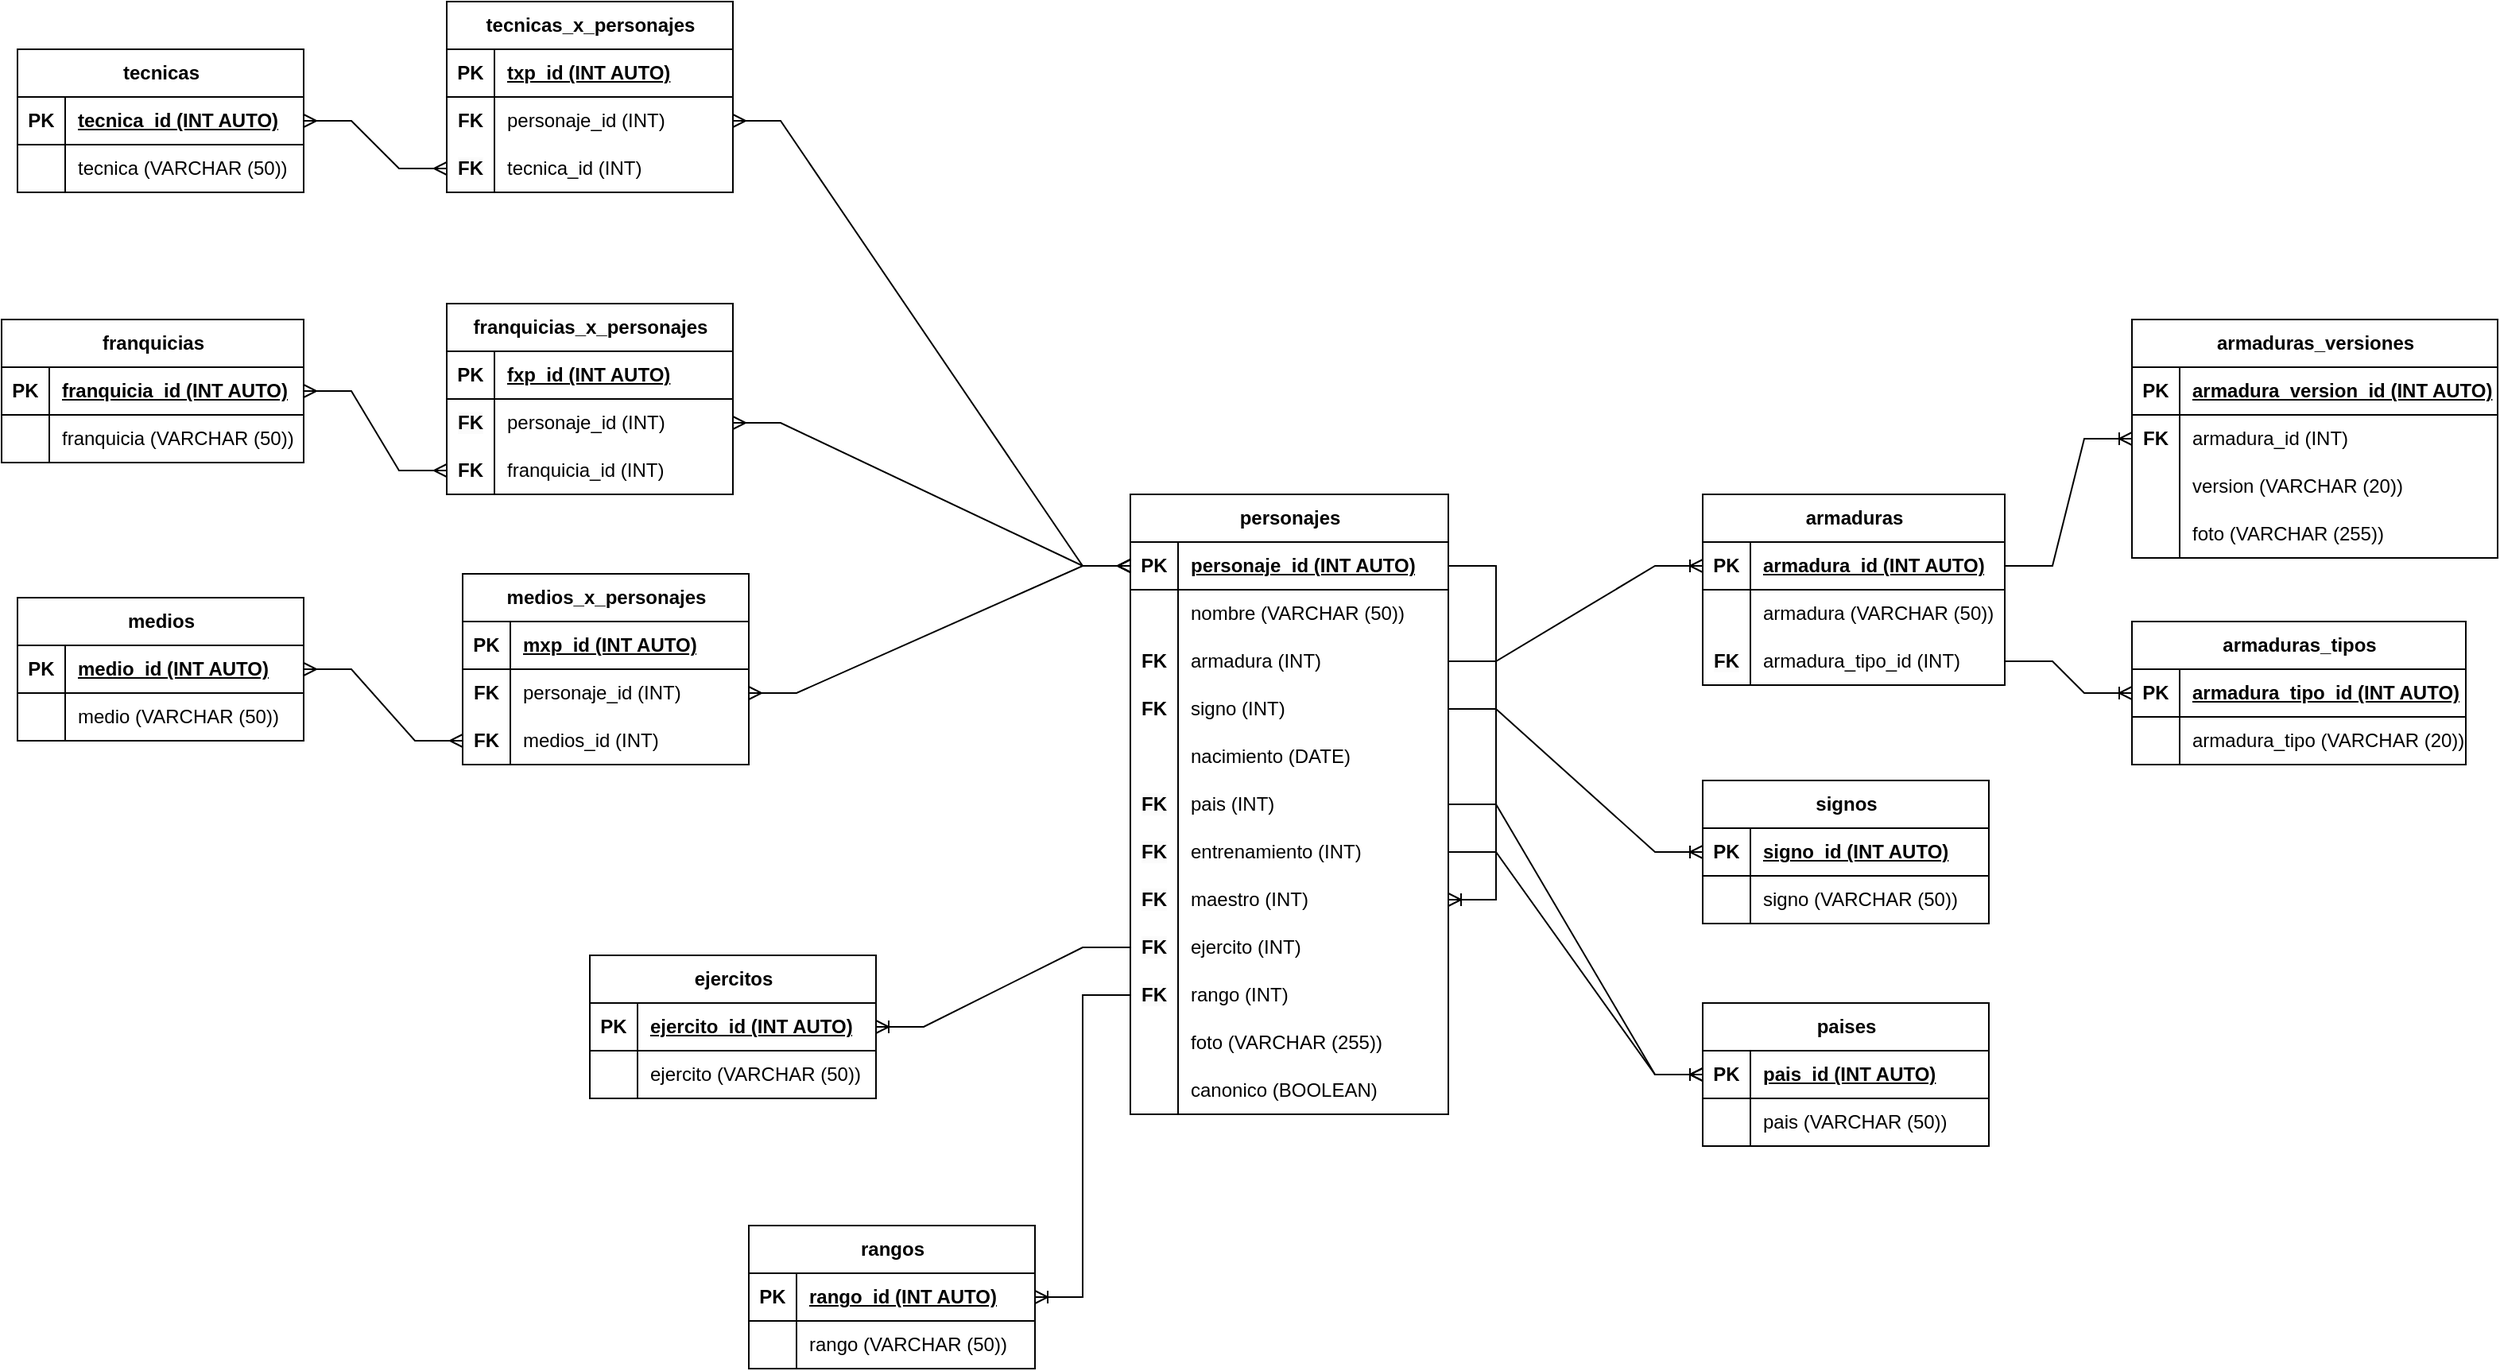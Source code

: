 <mxfile version="21.7.0" type="device">
  <diagram name="Page-1" id="5URf433lKUSQGvBJmOja">
    <mxGraphModel dx="2863" dy="915" grid="1" gridSize="10" guides="1" tooltips="1" connect="1" arrows="1" fold="1" page="1" pageScale="1" pageWidth="850" pageHeight="1100" math="0" shadow="0">
      <root>
        <mxCell id="0" />
        <mxCell id="1" parent="0" />
        <mxCell id="WeF3vXJr-0zqgWSV4d8u-1" value="personajes" style="shape=table;startSize=30;container=1;collapsible=1;childLayout=tableLayout;fixedRows=1;rowLines=0;fontStyle=1;align=center;resizeLast=1;html=1;" vertex="1" parent="1">
          <mxGeometry x="320" y="310" width="200" height="390" as="geometry" />
        </mxCell>
        <mxCell id="WeF3vXJr-0zqgWSV4d8u-2" value="" style="shape=tableRow;horizontal=0;startSize=0;swimlaneHead=0;swimlaneBody=0;fillColor=none;collapsible=0;dropTarget=0;points=[[0,0.5],[1,0.5]];portConstraint=eastwest;top=0;left=0;right=0;bottom=1;" vertex="1" parent="WeF3vXJr-0zqgWSV4d8u-1">
          <mxGeometry y="30" width="200" height="30" as="geometry" />
        </mxCell>
        <mxCell id="WeF3vXJr-0zqgWSV4d8u-3" value="PK" style="shape=partialRectangle;connectable=0;fillColor=none;top=0;left=0;bottom=0;right=0;fontStyle=1;overflow=hidden;whiteSpace=wrap;html=1;" vertex="1" parent="WeF3vXJr-0zqgWSV4d8u-2">
          <mxGeometry width="30" height="30" as="geometry">
            <mxRectangle width="30" height="30" as="alternateBounds" />
          </mxGeometry>
        </mxCell>
        <mxCell id="WeF3vXJr-0zqgWSV4d8u-4" value="personaje_id (INT AUTO)" style="shape=partialRectangle;connectable=0;fillColor=none;top=0;left=0;bottom=0;right=0;align=left;spacingLeft=6;fontStyle=5;overflow=hidden;whiteSpace=wrap;html=1;" vertex="1" parent="WeF3vXJr-0zqgWSV4d8u-2">
          <mxGeometry x="30" width="170" height="30" as="geometry">
            <mxRectangle width="170" height="30" as="alternateBounds" />
          </mxGeometry>
        </mxCell>
        <mxCell id="WeF3vXJr-0zqgWSV4d8u-5" value="" style="shape=tableRow;horizontal=0;startSize=0;swimlaneHead=0;swimlaneBody=0;fillColor=none;collapsible=0;dropTarget=0;points=[[0,0.5],[1,0.5]];portConstraint=eastwest;top=0;left=0;right=0;bottom=0;" vertex="1" parent="WeF3vXJr-0zqgWSV4d8u-1">
          <mxGeometry y="60" width="200" height="30" as="geometry" />
        </mxCell>
        <mxCell id="WeF3vXJr-0zqgWSV4d8u-6" value="" style="shape=partialRectangle;connectable=0;fillColor=none;top=0;left=0;bottom=0;right=0;editable=1;overflow=hidden;whiteSpace=wrap;html=1;" vertex="1" parent="WeF3vXJr-0zqgWSV4d8u-5">
          <mxGeometry width="30" height="30" as="geometry">
            <mxRectangle width="30" height="30" as="alternateBounds" />
          </mxGeometry>
        </mxCell>
        <mxCell id="WeF3vXJr-0zqgWSV4d8u-7" value="nombre (VARCHAR (50))" style="shape=partialRectangle;connectable=0;fillColor=none;top=0;left=0;bottom=0;right=0;align=left;spacingLeft=6;overflow=hidden;whiteSpace=wrap;html=1;" vertex="1" parent="WeF3vXJr-0zqgWSV4d8u-5">
          <mxGeometry x="30" width="170" height="30" as="geometry">
            <mxRectangle width="170" height="30" as="alternateBounds" />
          </mxGeometry>
        </mxCell>
        <mxCell id="WeF3vXJr-0zqgWSV4d8u-8" value="" style="shape=tableRow;horizontal=0;startSize=0;swimlaneHead=0;swimlaneBody=0;fillColor=none;collapsible=0;dropTarget=0;points=[[0,0.5],[1,0.5]];portConstraint=eastwest;top=0;left=0;right=0;bottom=0;" vertex="1" parent="WeF3vXJr-0zqgWSV4d8u-1">
          <mxGeometry y="90" width="200" height="30" as="geometry" />
        </mxCell>
        <mxCell id="WeF3vXJr-0zqgWSV4d8u-9" value="&lt;b&gt;FK&lt;/b&gt;" style="shape=partialRectangle;connectable=0;fillColor=none;top=0;left=0;bottom=0;right=0;editable=1;overflow=hidden;whiteSpace=wrap;html=1;" vertex="1" parent="WeF3vXJr-0zqgWSV4d8u-8">
          <mxGeometry width="30" height="30" as="geometry">
            <mxRectangle width="30" height="30" as="alternateBounds" />
          </mxGeometry>
        </mxCell>
        <mxCell id="WeF3vXJr-0zqgWSV4d8u-10" value="armadura (INT)" style="shape=partialRectangle;connectable=0;fillColor=none;top=0;left=0;bottom=0;right=0;align=left;spacingLeft=6;overflow=hidden;whiteSpace=wrap;html=1;" vertex="1" parent="WeF3vXJr-0zqgWSV4d8u-8">
          <mxGeometry x="30" width="170" height="30" as="geometry">
            <mxRectangle width="170" height="30" as="alternateBounds" />
          </mxGeometry>
        </mxCell>
        <mxCell id="WeF3vXJr-0zqgWSV4d8u-11" value="" style="shape=tableRow;horizontal=0;startSize=0;swimlaneHead=0;swimlaneBody=0;fillColor=none;collapsible=0;dropTarget=0;points=[[0,0.5],[1,0.5]];portConstraint=eastwest;top=0;left=0;right=0;bottom=0;" vertex="1" parent="WeF3vXJr-0zqgWSV4d8u-1">
          <mxGeometry y="120" width="200" height="30" as="geometry" />
        </mxCell>
        <mxCell id="WeF3vXJr-0zqgWSV4d8u-12" value="&lt;b style=&quot;border-color: var(--border-color);&quot;&gt;FK&lt;/b&gt;" style="shape=partialRectangle;connectable=0;fillColor=none;top=0;left=0;bottom=0;right=0;editable=1;overflow=hidden;whiteSpace=wrap;html=1;" vertex="1" parent="WeF3vXJr-0zqgWSV4d8u-11">
          <mxGeometry width="30" height="30" as="geometry">
            <mxRectangle width="30" height="30" as="alternateBounds" />
          </mxGeometry>
        </mxCell>
        <mxCell id="WeF3vXJr-0zqgWSV4d8u-13" value="signo (INT)" style="shape=partialRectangle;connectable=0;fillColor=none;top=0;left=0;bottom=0;right=0;align=left;spacingLeft=6;overflow=hidden;whiteSpace=wrap;html=1;" vertex="1" parent="WeF3vXJr-0zqgWSV4d8u-11">
          <mxGeometry x="30" width="170" height="30" as="geometry">
            <mxRectangle width="170" height="30" as="alternateBounds" />
          </mxGeometry>
        </mxCell>
        <mxCell id="WeF3vXJr-0zqgWSV4d8u-14" value="" style="shape=tableRow;horizontal=0;startSize=0;swimlaneHead=0;swimlaneBody=0;fillColor=none;collapsible=0;dropTarget=0;points=[[0,0.5],[1,0.5]];portConstraint=eastwest;top=0;left=0;right=0;bottom=0;" vertex="1" parent="WeF3vXJr-0zqgWSV4d8u-1">
          <mxGeometry y="150" width="200" height="30" as="geometry" />
        </mxCell>
        <mxCell id="WeF3vXJr-0zqgWSV4d8u-15" value="" style="shape=partialRectangle;connectable=0;fillColor=none;top=0;left=0;bottom=0;right=0;editable=1;overflow=hidden;whiteSpace=wrap;html=1;" vertex="1" parent="WeF3vXJr-0zqgWSV4d8u-14">
          <mxGeometry width="30" height="30" as="geometry">
            <mxRectangle width="30" height="30" as="alternateBounds" />
          </mxGeometry>
        </mxCell>
        <mxCell id="WeF3vXJr-0zqgWSV4d8u-16" value="nacimiento (DATE)" style="shape=partialRectangle;connectable=0;fillColor=none;top=0;left=0;bottom=0;right=0;align=left;spacingLeft=6;overflow=hidden;whiteSpace=wrap;html=1;" vertex="1" parent="WeF3vXJr-0zqgWSV4d8u-14">
          <mxGeometry x="30" width="170" height="30" as="geometry">
            <mxRectangle width="170" height="30" as="alternateBounds" />
          </mxGeometry>
        </mxCell>
        <mxCell id="WeF3vXJr-0zqgWSV4d8u-17" value="" style="shape=tableRow;horizontal=0;startSize=0;swimlaneHead=0;swimlaneBody=0;fillColor=none;collapsible=0;dropTarget=0;points=[[0,0.5],[1,0.5]];portConstraint=eastwest;top=0;left=0;right=0;bottom=0;" vertex="1" parent="WeF3vXJr-0zqgWSV4d8u-1">
          <mxGeometry y="180" width="200" height="30" as="geometry" />
        </mxCell>
        <mxCell id="WeF3vXJr-0zqgWSV4d8u-18" value="&lt;b style=&quot;border-color: var(--border-color); color: rgb(0, 0, 0); font-family: Helvetica; font-size: 12px; font-style: normal; font-variant-ligatures: normal; font-variant-caps: normal; letter-spacing: normal; orphans: 2; text-align: center; text-indent: 0px; text-transform: none; widows: 2; word-spacing: 0px; -webkit-text-stroke-width: 0px; background-color: rgb(251, 251, 251); text-decoration-thickness: initial; text-decoration-style: initial; text-decoration-color: initial;&quot;&gt;FK&lt;/b&gt;" style="shape=partialRectangle;connectable=0;fillColor=none;top=0;left=0;bottom=0;right=0;editable=1;overflow=hidden;whiteSpace=wrap;html=1;" vertex="1" parent="WeF3vXJr-0zqgWSV4d8u-17">
          <mxGeometry width="30" height="30" as="geometry">
            <mxRectangle width="30" height="30" as="alternateBounds" />
          </mxGeometry>
        </mxCell>
        <mxCell id="WeF3vXJr-0zqgWSV4d8u-19" value="pais (INT)" style="shape=partialRectangle;connectable=0;fillColor=none;top=0;left=0;bottom=0;right=0;align=left;spacingLeft=6;overflow=hidden;whiteSpace=wrap;html=1;" vertex="1" parent="WeF3vXJr-0zqgWSV4d8u-17">
          <mxGeometry x="30" width="170" height="30" as="geometry">
            <mxRectangle width="170" height="30" as="alternateBounds" />
          </mxGeometry>
        </mxCell>
        <mxCell id="WeF3vXJr-0zqgWSV4d8u-20" value="" style="shape=tableRow;horizontal=0;startSize=0;swimlaneHead=0;swimlaneBody=0;fillColor=none;collapsible=0;dropTarget=0;points=[[0,0.5],[1,0.5]];portConstraint=eastwest;top=0;left=0;right=0;bottom=0;" vertex="1" parent="WeF3vXJr-0zqgWSV4d8u-1">
          <mxGeometry y="210" width="200" height="30" as="geometry" />
        </mxCell>
        <mxCell id="WeF3vXJr-0zqgWSV4d8u-21" value="&lt;b style=&quot;border-color: var(--border-color); color: rgb(0, 0, 0); font-family: Helvetica; font-size: 12px; font-style: normal; font-variant-ligatures: normal; font-variant-caps: normal; letter-spacing: normal; orphans: 2; text-align: center; text-indent: 0px; text-transform: none; widows: 2; word-spacing: 0px; -webkit-text-stroke-width: 0px; background-color: rgb(251, 251, 251); text-decoration-thickness: initial; text-decoration-style: initial; text-decoration-color: initial;&quot;&gt;FK&lt;/b&gt;" style="shape=partialRectangle;connectable=0;fillColor=none;top=0;left=0;bottom=0;right=0;editable=1;overflow=hidden;whiteSpace=wrap;html=1;" vertex="1" parent="WeF3vXJr-0zqgWSV4d8u-20">
          <mxGeometry width="30" height="30" as="geometry">
            <mxRectangle width="30" height="30" as="alternateBounds" />
          </mxGeometry>
        </mxCell>
        <mxCell id="WeF3vXJr-0zqgWSV4d8u-22" value="entrenamiento (INT)" style="shape=partialRectangle;connectable=0;fillColor=none;top=0;left=0;bottom=0;right=0;align=left;spacingLeft=6;overflow=hidden;whiteSpace=wrap;html=1;" vertex="1" parent="WeF3vXJr-0zqgWSV4d8u-20">
          <mxGeometry x="30" width="170" height="30" as="geometry">
            <mxRectangle width="170" height="30" as="alternateBounds" />
          </mxGeometry>
        </mxCell>
        <mxCell id="WeF3vXJr-0zqgWSV4d8u-23" value="" style="shape=tableRow;horizontal=0;startSize=0;swimlaneHead=0;swimlaneBody=0;fillColor=none;collapsible=0;dropTarget=0;points=[[0,0.5],[1,0.5]];portConstraint=eastwest;top=0;left=0;right=0;bottom=0;" vertex="1" parent="WeF3vXJr-0zqgWSV4d8u-1">
          <mxGeometry y="240" width="200" height="30" as="geometry" />
        </mxCell>
        <mxCell id="WeF3vXJr-0zqgWSV4d8u-24" value="&lt;b style=&quot;border-color: var(--border-color); color: rgb(0, 0, 0); font-family: Helvetica; font-size: 12px; font-style: normal; font-variant-ligatures: normal; font-variant-caps: normal; letter-spacing: normal; orphans: 2; text-align: center; text-indent: 0px; text-transform: none; widows: 2; word-spacing: 0px; -webkit-text-stroke-width: 0px; background-color: rgb(251, 251, 251); text-decoration-thickness: initial; text-decoration-style: initial; text-decoration-color: initial;&quot;&gt;FK&lt;/b&gt;" style="shape=partialRectangle;connectable=0;fillColor=none;top=0;left=0;bottom=0;right=0;editable=1;overflow=hidden;whiteSpace=wrap;html=1;" vertex="1" parent="WeF3vXJr-0zqgWSV4d8u-23">
          <mxGeometry width="30" height="30" as="geometry">
            <mxRectangle width="30" height="30" as="alternateBounds" />
          </mxGeometry>
        </mxCell>
        <mxCell id="WeF3vXJr-0zqgWSV4d8u-25" value="maestro (INT)" style="shape=partialRectangle;connectable=0;fillColor=none;top=0;left=0;bottom=0;right=0;align=left;spacingLeft=6;overflow=hidden;whiteSpace=wrap;html=1;" vertex="1" parent="WeF3vXJr-0zqgWSV4d8u-23">
          <mxGeometry x="30" width="170" height="30" as="geometry">
            <mxRectangle width="170" height="30" as="alternateBounds" />
          </mxGeometry>
        </mxCell>
        <mxCell id="WeF3vXJr-0zqgWSV4d8u-26" value="" style="shape=tableRow;horizontal=0;startSize=0;swimlaneHead=0;swimlaneBody=0;fillColor=none;collapsible=0;dropTarget=0;points=[[0,0.5],[1,0.5]];portConstraint=eastwest;top=0;left=0;right=0;bottom=0;" vertex="1" parent="WeF3vXJr-0zqgWSV4d8u-1">
          <mxGeometry y="270" width="200" height="30" as="geometry" />
        </mxCell>
        <mxCell id="WeF3vXJr-0zqgWSV4d8u-27" value="&lt;b style=&quot;border-color: var(--border-color); color: rgb(0, 0, 0); font-family: Helvetica; font-size: 12px; font-style: normal; font-variant-ligatures: normal; font-variant-caps: normal; letter-spacing: normal; orphans: 2; text-align: center; text-indent: 0px; text-transform: none; widows: 2; word-spacing: 0px; -webkit-text-stroke-width: 0px; background-color: rgb(251, 251, 251); text-decoration-thickness: initial; text-decoration-style: initial; text-decoration-color: initial;&quot;&gt;FK&lt;/b&gt;" style="shape=partialRectangle;connectable=0;fillColor=none;top=0;left=0;bottom=0;right=0;editable=1;overflow=hidden;whiteSpace=wrap;html=1;" vertex="1" parent="WeF3vXJr-0zqgWSV4d8u-26">
          <mxGeometry width="30" height="30" as="geometry">
            <mxRectangle width="30" height="30" as="alternateBounds" />
          </mxGeometry>
        </mxCell>
        <mxCell id="WeF3vXJr-0zqgWSV4d8u-28" value="ejercito (INT)" style="shape=partialRectangle;connectable=0;fillColor=none;top=0;left=0;bottom=0;right=0;align=left;spacingLeft=6;overflow=hidden;whiteSpace=wrap;html=1;" vertex="1" parent="WeF3vXJr-0zqgWSV4d8u-26">
          <mxGeometry x="30" width="170" height="30" as="geometry">
            <mxRectangle width="170" height="30" as="alternateBounds" />
          </mxGeometry>
        </mxCell>
        <mxCell id="WeF3vXJr-0zqgWSV4d8u-29" value="" style="shape=tableRow;horizontal=0;startSize=0;swimlaneHead=0;swimlaneBody=0;fillColor=none;collapsible=0;dropTarget=0;points=[[0,0.5],[1,0.5]];portConstraint=eastwest;top=0;left=0;right=0;bottom=0;" vertex="1" parent="WeF3vXJr-0zqgWSV4d8u-1">
          <mxGeometry y="300" width="200" height="30" as="geometry" />
        </mxCell>
        <mxCell id="WeF3vXJr-0zqgWSV4d8u-30" value="&lt;b style=&quot;border-color: var(--border-color); color: rgb(0, 0, 0); font-family: Helvetica; font-size: 12px; font-style: normal; font-variant-ligatures: normal; font-variant-caps: normal; letter-spacing: normal; orphans: 2; text-align: center; text-indent: 0px; text-transform: none; widows: 2; word-spacing: 0px; -webkit-text-stroke-width: 0px; background-color: rgb(251, 251, 251); text-decoration-thickness: initial; text-decoration-style: initial; text-decoration-color: initial;&quot;&gt;FK&lt;/b&gt;" style="shape=partialRectangle;connectable=0;fillColor=none;top=0;left=0;bottom=0;right=0;editable=1;overflow=hidden;whiteSpace=wrap;html=1;" vertex="1" parent="WeF3vXJr-0zqgWSV4d8u-29">
          <mxGeometry width="30" height="30" as="geometry">
            <mxRectangle width="30" height="30" as="alternateBounds" />
          </mxGeometry>
        </mxCell>
        <mxCell id="WeF3vXJr-0zqgWSV4d8u-31" value="rango (INT)" style="shape=partialRectangle;connectable=0;fillColor=none;top=0;left=0;bottom=0;right=0;align=left;spacingLeft=6;overflow=hidden;whiteSpace=wrap;html=1;" vertex="1" parent="WeF3vXJr-0zqgWSV4d8u-29">
          <mxGeometry x="30" width="170" height="30" as="geometry">
            <mxRectangle width="170" height="30" as="alternateBounds" />
          </mxGeometry>
        </mxCell>
        <mxCell id="WeF3vXJr-0zqgWSV4d8u-32" value="" style="shape=tableRow;horizontal=0;startSize=0;swimlaneHead=0;swimlaneBody=0;fillColor=none;collapsible=0;dropTarget=0;points=[[0,0.5],[1,0.5]];portConstraint=eastwest;top=0;left=0;right=0;bottom=0;" vertex="1" parent="WeF3vXJr-0zqgWSV4d8u-1">
          <mxGeometry y="330" width="200" height="30" as="geometry" />
        </mxCell>
        <mxCell id="WeF3vXJr-0zqgWSV4d8u-33" value="" style="shape=partialRectangle;connectable=0;fillColor=none;top=0;left=0;bottom=0;right=0;editable=1;overflow=hidden;whiteSpace=wrap;html=1;" vertex="1" parent="WeF3vXJr-0zqgWSV4d8u-32">
          <mxGeometry width="30" height="30" as="geometry">
            <mxRectangle width="30" height="30" as="alternateBounds" />
          </mxGeometry>
        </mxCell>
        <mxCell id="WeF3vXJr-0zqgWSV4d8u-34" value="foto (VARCHAR (255))" style="shape=partialRectangle;connectable=0;fillColor=none;top=0;left=0;bottom=0;right=0;align=left;spacingLeft=6;overflow=hidden;whiteSpace=wrap;html=1;" vertex="1" parent="WeF3vXJr-0zqgWSV4d8u-32">
          <mxGeometry x="30" width="170" height="30" as="geometry">
            <mxRectangle width="170" height="30" as="alternateBounds" />
          </mxGeometry>
        </mxCell>
        <mxCell id="WeF3vXJr-0zqgWSV4d8u-35" value="" style="shape=tableRow;horizontal=0;startSize=0;swimlaneHead=0;swimlaneBody=0;fillColor=none;collapsible=0;dropTarget=0;points=[[0,0.5],[1,0.5]];portConstraint=eastwest;top=0;left=0;right=0;bottom=0;" vertex="1" parent="WeF3vXJr-0zqgWSV4d8u-1">
          <mxGeometry y="360" width="200" height="30" as="geometry" />
        </mxCell>
        <mxCell id="WeF3vXJr-0zqgWSV4d8u-36" value="" style="shape=partialRectangle;connectable=0;fillColor=none;top=0;left=0;bottom=0;right=0;editable=1;overflow=hidden;whiteSpace=wrap;html=1;" vertex="1" parent="WeF3vXJr-0zqgWSV4d8u-35">
          <mxGeometry width="30" height="30" as="geometry">
            <mxRectangle width="30" height="30" as="alternateBounds" />
          </mxGeometry>
        </mxCell>
        <mxCell id="WeF3vXJr-0zqgWSV4d8u-37" value="canonico (BOOLEAN)" style="shape=partialRectangle;connectable=0;fillColor=none;top=0;left=0;bottom=0;right=0;align=left;spacingLeft=6;overflow=hidden;whiteSpace=wrap;html=1;" vertex="1" parent="WeF3vXJr-0zqgWSV4d8u-35">
          <mxGeometry x="30" width="170" height="30" as="geometry">
            <mxRectangle width="170" height="30" as="alternateBounds" />
          </mxGeometry>
        </mxCell>
        <mxCell id="WeF3vXJr-0zqgWSV4d8u-215" value="" style="edgeStyle=entityRelationEdgeStyle;fontSize=12;html=1;endArrow=ERoneToMany;rounded=0;" edge="1" parent="WeF3vXJr-0zqgWSV4d8u-1" source="WeF3vXJr-0zqgWSV4d8u-2" target="WeF3vXJr-0zqgWSV4d8u-23">
          <mxGeometry width="100" height="100" relative="1" as="geometry">
            <mxPoint x="260" y="230" as="sourcePoint" />
            <mxPoint x="260" y="20" as="targetPoint" />
          </mxGeometry>
        </mxCell>
        <mxCell id="WeF3vXJr-0zqgWSV4d8u-38" value="armaduras" style="shape=table;startSize=30;container=1;collapsible=1;childLayout=tableLayout;fixedRows=1;rowLines=0;fontStyle=1;align=center;resizeLast=1;html=1;" vertex="1" parent="1">
          <mxGeometry x="680" y="310" width="190" height="120" as="geometry" />
        </mxCell>
        <mxCell id="WeF3vXJr-0zqgWSV4d8u-39" value="" style="shape=tableRow;horizontal=0;startSize=0;swimlaneHead=0;swimlaneBody=0;fillColor=none;collapsible=0;dropTarget=0;points=[[0,0.5],[1,0.5]];portConstraint=eastwest;top=0;left=0;right=0;bottom=1;" vertex="1" parent="WeF3vXJr-0zqgWSV4d8u-38">
          <mxGeometry y="30" width="190" height="30" as="geometry" />
        </mxCell>
        <mxCell id="WeF3vXJr-0zqgWSV4d8u-40" value="PK" style="shape=partialRectangle;connectable=0;fillColor=none;top=0;left=0;bottom=0;right=0;fontStyle=1;overflow=hidden;whiteSpace=wrap;html=1;" vertex="1" parent="WeF3vXJr-0zqgWSV4d8u-39">
          <mxGeometry width="30" height="30" as="geometry">
            <mxRectangle width="30" height="30" as="alternateBounds" />
          </mxGeometry>
        </mxCell>
        <mxCell id="WeF3vXJr-0zqgWSV4d8u-41" value="armadura_id (INT AUTO)" style="shape=partialRectangle;connectable=0;fillColor=none;top=0;left=0;bottom=0;right=0;align=left;spacingLeft=6;fontStyle=5;overflow=hidden;whiteSpace=wrap;html=1;" vertex="1" parent="WeF3vXJr-0zqgWSV4d8u-39">
          <mxGeometry x="30" width="160" height="30" as="geometry">
            <mxRectangle width="160" height="30" as="alternateBounds" />
          </mxGeometry>
        </mxCell>
        <mxCell id="WeF3vXJr-0zqgWSV4d8u-42" value="" style="shape=tableRow;horizontal=0;startSize=0;swimlaneHead=0;swimlaneBody=0;fillColor=none;collapsible=0;dropTarget=0;points=[[0,0.5],[1,0.5]];portConstraint=eastwest;top=0;left=0;right=0;bottom=0;" vertex="1" parent="WeF3vXJr-0zqgWSV4d8u-38">
          <mxGeometry y="60" width="190" height="30" as="geometry" />
        </mxCell>
        <mxCell id="WeF3vXJr-0zqgWSV4d8u-43" value="" style="shape=partialRectangle;connectable=0;fillColor=none;top=0;left=0;bottom=0;right=0;editable=1;overflow=hidden;whiteSpace=wrap;html=1;" vertex="1" parent="WeF3vXJr-0zqgWSV4d8u-42">
          <mxGeometry width="30" height="30" as="geometry">
            <mxRectangle width="30" height="30" as="alternateBounds" />
          </mxGeometry>
        </mxCell>
        <mxCell id="WeF3vXJr-0zqgWSV4d8u-44" value="armadura (VARCHAR (50))" style="shape=partialRectangle;connectable=0;fillColor=none;top=0;left=0;bottom=0;right=0;align=left;spacingLeft=6;overflow=hidden;whiteSpace=wrap;html=1;" vertex="1" parent="WeF3vXJr-0zqgWSV4d8u-42">
          <mxGeometry x="30" width="160" height="30" as="geometry">
            <mxRectangle width="160" height="30" as="alternateBounds" />
          </mxGeometry>
        </mxCell>
        <mxCell id="WeF3vXJr-0zqgWSV4d8u-45" value="" style="shape=tableRow;horizontal=0;startSize=0;swimlaneHead=0;swimlaneBody=0;fillColor=none;collapsible=0;dropTarget=0;points=[[0,0.5],[1,0.5]];portConstraint=eastwest;top=0;left=0;right=0;bottom=0;" vertex="1" parent="WeF3vXJr-0zqgWSV4d8u-38">
          <mxGeometry y="90" width="190" height="30" as="geometry" />
        </mxCell>
        <mxCell id="WeF3vXJr-0zqgWSV4d8u-46" value="&lt;b style=&quot;border-color: var(--border-color); color: rgb(0, 0, 0); font-family: Helvetica; font-size: 12px; font-style: normal; font-variant-ligatures: normal; font-variant-caps: normal; letter-spacing: normal; orphans: 2; text-align: center; text-indent: 0px; text-transform: none; widows: 2; word-spacing: 0px; -webkit-text-stroke-width: 0px; background-color: rgb(251, 251, 251); text-decoration-thickness: initial; text-decoration-style: initial; text-decoration-color: initial;&quot;&gt;FK&lt;/b&gt;" style="shape=partialRectangle;connectable=0;fillColor=none;top=0;left=0;bottom=0;right=0;editable=1;overflow=hidden;whiteSpace=wrap;html=1;" vertex="1" parent="WeF3vXJr-0zqgWSV4d8u-45">
          <mxGeometry width="30" height="30" as="geometry">
            <mxRectangle width="30" height="30" as="alternateBounds" />
          </mxGeometry>
        </mxCell>
        <mxCell id="WeF3vXJr-0zqgWSV4d8u-47" value="armadura_tipo_id (INT)" style="shape=partialRectangle;connectable=0;fillColor=none;top=0;left=0;bottom=0;right=0;align=left;spacingLeft=6;overflow=hidden;whiteSpace=wrap;html=1;" vertex="1" parent="WeF3vXJr-0zqgWSV4d8u-45">
          <mxGeometry x="30" width="160" height="30" as="geometry">
            <mxRectangle width="160" height="30" as="alternateBounds" />
          </mxGeometry>
        </mxCell>
        <mxCell id="WeF3vXJr-0zqgWSV4d8u-51" value="armaduras_tipos" style="shape=table;startSize=30;container=1;collapsible=1;childLayout=tableLayout;fixedRows=1;rowLines=0;fontStyle=1;align=center;resizeLast=1;html=1;" vertex="1" parent="1">
          <mxGeometry x="950" y="390" width="210" height="90" as="geometry" />
        </mxCell>
        <mxCell id="WeF3vXJr-0zqgWSV4d8u-52" value="" style="shape=tableRow;horizontal=0;startSize=0;swimlaneHead=0;swimlaneBody=0;fillColor=none;collapsible=0;dropTarget=0;points=[[0,0.5],[1,0.5]];portConstraint=eastwest;top=0;left=0;right=0;bottom=1;" vertex="1" parent="WeF3vXJr-0zqgWSV4d8u-51">
          <mxGeometry y="30" width="210" height="30" as="geometry" />
        </mxCell>
        <mxCell id="WeF3vXJr-0zqgWSV4d8u-53" value="PK" style="shape=partialRectangle;connectable=0;fillColor=none;top=0;left=0;bottom=0;right=0;fontStyle=1;overflow=hidden;whiteSpace=wrap;html=1;" vertex="1" parent="WeF3vXJr-0zqgWSV4d8u-52">
          <mxGeometry width="30" height="30" as="geometry">
            <mxRectangle width="30" height="30" as="alternateBounds" />
          </mxGeometry>
        </mxCell>
        <mxCell id="WeF3vXJr-0zqgWSV4d8u-54" value="armadura_tipo_id (INT AUTO)" style="shape=partialRectangle;connectable=0;fillColor=none;top=0;left=0;bottom=0;right=0;align=left;spacingLeft=6;fontStyle=5;overflow=hidden;whiteSpace=wrap;html=1;" vertex="1" parent="WeF3vXJr-0zqgWSV4d8u-52">
          <mxGeometry x="30" width="180" height="30" as="geometry">
            <mxRectangle width="180" height="30" as="alternateBounds" />
          </mxGeometry>
        </mxCell>
        <mxCell id="WeF3vXJr-0zqgWSV4d8u-55" value="" style="shape=tableRow;horizontal=0;startSize=0;swimlaneHead=0;swimlaneBody=0;fillColor=none;collapsible=0;dropTarget=0;points=[[0,0.5],[1,0.5]];portConstraint=eastwest;top=0;left=0;right=0;bottom=0;" vertex="1" parent="WeF3vXJr-0zqgWSV4d8u-51">
          <mxGeometry y="60" width="210" height="30" as="geometry" />
        </mxCell>
        <mxCell id="WeF3vXJr-0zqgWSV4d8u-56" value="" style="shape=partialRectangle;connectable=0;fillColor=none;top=0;left=0;bottom=0;right=0;editable=1;overflow=hidden;whiteSpace=wrap;html=1;" vertex="1" parent="WeF3vXJr-0zqgWSV4d8u-55">
          <mxGeometry width="30" height="30" as="geometry">
            <mxRectangle width="30" height="30" as="alternateBounds" />
          </mxGeometry>
        </mxCell>
        <mxCell id="WeF3vXJr-0zqgWSV4d8u-57" value="armadura_tipo (VARCHAR (20))" style="shape=partialRectangle;connectable=0;fillColor=none;top=0;left=0;bottom=0;right=0;align=left;spacingLeft=6;overflow=hidden;whiteSpace=wrap;html=1;" vertex="1" parent="WeF3vXJr-0zqgWSV4d8u-55">
          <mxGeometry x="30" width="180" height="30" as="geometry">
            <mxRectangle width="180" height="30" as="alternateBounds" />
          </mxGeometry>
        </mxCell>
        <mxCell id="WeF3vXJr-0zqgWSV4d8u-78" value="armaduras_versiones" style="shape=table;startSize=30;container=1;collapsible=1;childLayout=tableLayout;fixedRows=1;rowLines=0;fontStyle=1;align=center;resizeLast=1;html=1;" vertex="1" parent="1">
          <mxGeometry x="950" y="200" width="230" height="150" as="geometry" />
        </mxCell>
        <mxCell id="WeF3vXJr-0zqgWSV4d8u-79" value="" style="shape=tableRow;horizontal=0;startSize=0;swimlaneHead=0;swimlaneBody=0;fillColor=none;collapsible=0;dropTarget=0;points=[[0,0.5],[1,0.5]];portConstraint=eastwest;top=0;left=0;right=0;bottom=1;" vertex="1" parent="WeF3vXJr-0zqgWSV4d8u-78">
          <mxGeometry y="30" width="230" height="30" as="geometry" />
        </mxCell>
        <mxCell id="WeF3vXJr-0zqgWSV4d8u-80" value="PK" style="shape=partialRectangle;connectable=0;fillColor=none;top=0;left=0;bottom=0;right=0;fontStyle=1;overflow=hidden;whiteSpace=wrap;html=1;" vertex="1" parent="WeF3vXJr-0zqgWSV4d8u-79">
          <mxGeometry width="30" height="30" as="geometry">
            <mxRectangle width="30" height="30" as="alternateBounds" />
          </mxGeometry>
        </mxCell>
        <mxCell id="WeF3vXJr-0zqgWSV4d8u-81" value="armadura_version_id (INT AUTO)" style="shape=partialRectangle;connectable=0;fillColor=none;top=0;left=0;bottom=0;right=0;align=left;spacingLeft=6;fontStyle=5;overflow=hidden;whiteSpace=wrap;html=1;" vertex="1" parent="WeF3vXJr-0zqgWSV4d8u-79">
          <mxGeometry x="30" width="200" height="30" as="geometry">
            <mxRectangle width="200" height="30" as="alternateBounds" />
          </mxGeometry>
        </mxCell>
        <mxCell id="WeF3vXJr-0zqgWSV4d8u-82" value="" style="shape=tableRow;horizontal=0;startSize=0;swimlaneHead=0;swimlaneBody=0;fillColor=none;collapsible=0;dropTarget=0;points=[[0,0.5],[1,0.5]];portConstraint=eastwest;top=0;left=0;right=0;bottom=0;" vertex="1" parent="WeF3vXJr-0zqgWSV4d8u-78">
          <mxGeometry y="60" width="230" height="30" as="geometry" />
        </mxCell>
        <mxCell id="WeF3vXJr-0zqgWSV4d8u-83" value="&lt;b style=&quot;border-color: var(--border-color);&quot;&gt;FK&lt;/b&gt;" style="shape=partialRectangle;connectable=0;fillColor=none;top=0;left=0;bottom=0;right=0;editable=1;overflow=hidden;whiteSpace=wrap;html=1;" vertex="1" parent="WeF3vXJr-0zqgWSV4d8u-82">
          <mxGeometry width="30" height="30" as="geometry">
            <mxRectangle width="30" height="30" as="alternateBounds" />
          </mxGeometry>
        </mxCell>
        <mxCell id="WeF3vXJr-0zqgWSV4d8u-84" value="armadura_id (INT)" style="shape=partialRectangle;connectable=0;fillColor=none;top=0;left=0;bottom=0;right=0;align=left;spacingLeft=6;overflow=hidden;whiteSpace=wrap;html=1;" vertex="1" parent="WeF3vXJr-0zqgWSV4d8u-82">
          <mxGeometry x="30" width="200" height="30" as="geometry">
            <mxRectangle width="200" height="30" as="alternateBounds" />
          </mxGeometry>
        </mxCell>
        <mxCell id="WeF3vXJr-0zqgWSV4d8u-85" value="" style="shape=tableRow;horizontal=0;startSize=0;swimlaneHead=0;swimlaneBody=0;fillColor=none;collapsible=0;dropTarget=0;points=[[0,0.5],[1,0.5]];portConstraint=eastwest;top=0;left=0;right=0;bottom=0;" vertex="1" parent="WeF3vXJr-0zqgWSV4d8u-78">
          <mxGeometry y="90" width="230" height="30" as="geometry" />
        </mxCell>
        <mxCell id="WeF3vXJr-0zqgWSV4d8u-86" value="" style="shape=partialRectangle;connectable=0;fillColor=none;top=0;left=0;bottom=0;right=0;editable=1;overflow=hidden;whiteSpace=wrap;html=1;" vertex="1" parent="WeF3vXJr-0zqgWSV4d8u-85">
          <mxGeometry width="30" height="30" as="geometry">
            <mxRectangle width="30" height="30" as="alternateBounds" />
          </mxGeometry>
        </mxCell>
        <mxCell id="WeF3vXJr-0zqgWSV4d8u-87" value="version (VARCHAR (20))" style="shape=partialRectangle;connectable=0;fillColor=none;top=0;left=0;bottom=0;right=0;align=left;spacingLeft=6;overflow=hidden;whiteSpace=wrap;html=1;" vertex="1" parent="WeF3vXJr-0zqgWSV4d8u-85">
          <mxGeometry x="30" width="200" height="30" as="geometry">
            <mxRectangle width="200" height="30" as="alternateBounds" />
          </mxGeometry>
        </mxCell>
        <mxCell id="WeF3vXJr-0zqgWSV4d8u-88" value="" style="shape=tableRow;horizontal=0;startSize=0;swimlaneHead=0;swimlaneBody=0;fillColor=none;collapsible=0;dropTarget=0;points=[[0,0.5],[1,0.5]];portConstraint=eastwest;top=0;left=0;right=0;bottom=0;" vertex="1" parent="WeF3vXJr-0zqgWSV4d8u-78">
          <mxGeometry y="120" width="230" height="30" as="geometry" />
        </mxCell>
        <mxCell id="WeF3vXJr-0zqgWSV4d8u-89" value="" style="shape=partialRectangle;connectable=0;fillColor=none;top=0;left=0;bottom=0;right=0;editable=1;overflow=hidden;whiteSpace=wrap;html=1;" vertex="1" parent="WeF3vXJr-0zqgWSV4d8u-88">
          <mxGeometry width="30" height="30" as="geometry">
            <mxRectangle width="30" height="30" as="alternateBounds" />
          </mxGeometry>
        </mxCell>
        <mxCell id="WeF3vXJr-0zqgWSV4d8u-90" value="foto (VARCHAR (255))" style="shape=partialRectangle;connectable=0;fillColor=none;top=0;left=0;bottom=0;right=0;align=left;spacingLeft=6;overflow=hidden;whiteSpace=wrap;html=1;" vertex="1" parent="WeF3vXJr-0zqgWSV4d8u-88">
          <mxGeometry x="30" width="200" height="30" as="geometry">
            <mxRectangle width="200" height="30" as="alternateBounds" />
          </mxGeometry>
        </mxCell>
        <mxCell id="WeF3vXJr-0zqgWSV4d8u-99" value="signos" style="shape=table;startSize=30;container=1;collapsible=1;childLayout=tableLayout;fixedRows=1;rowLines=0;fontStyle=1;align=center;resizeLast=1;html=1;" vertex="1" parent="1">
          <mxGeometry x="680" y="490" width="180" height="90" as="geometry" />
        </mxCell>
        <mxCell id="WeF3vXJr-0zqgWSV4d8u-100" value="" style="shape=tableRow;horizontal=0;startSize=0;swimlaneHead=0;swimlaneBody=0;fillColor=none;collapsible=0;dropTarget=0;points=[[0,0.5],[1,0.5]];portConstraint=eastwest;top=0;left=0;right=0;bottom=1;" vertex="1" parent="WeF3vXJr-0zqgWSV4d8u-99">
          <mxGeometry y="30" width="180" height="30" as="geometry" />
        </mxCell>
        <mxCell id="WeF3vXJr-0zqgWSV4d8u-101" value="PK" style="shape=partialRectangle;connectable=0;fillColor=none;top=0;left=0;bottom=0;right=0;fontStyle=1;overflow=hidden;whiteSpace=wrap;html=1;" vertex="1" parent="WeF3vXJr-0zqgWSV4d8u-100">
          <mxGeometry width="30" height="30" as="geometry">
            <mxRectangle width="30" height="30" as="alternateBounds" />
          </mxGeometry>
        </mxCell>
        <mxCell id="WeF3vXJr-0zqgWSV4d8u-102" value="signo_id (INT AUTO)" style="shape=partialRectangle;connectable=0;fillColor=none;top=0;left=0;bottom=0;right=0;align=left;spacingLeft=6;fontStyle=5;overflow=hidden;whiteSpace=wrap;html=1;" vertex="1" parent="WeF3vXJr-0zqgWSV4d8u-100">
          <mxGeometry x="30" width="150" height="30" as="geometry">
            <mxRectangle width="150" height="30" as="alternateBounds" />
          </mxGeometry>
        </mxCell>
        <mxCell id="WeF3vXJr-0zqgWSV4d8u-103" value="" style="shape=tableRow;horizontal=0;startSize=0;swimlaneHead=0;swimlaneBody=0;fillColor=none;collapsible=0;dropTarget=0;points=[[0,0.5],[1,0.5]];portConstraint=eastwest;top=0;left=0;right=0;bottom=0;" vertex="1" parent="WeF3vXJr-0zqgWSV4d8u-99">
          <mxGeometry y="60" width="180" height="30" as="geometry" />
        </mxCell>
        <mxCell id="WeF3vXJr-0zqgWSV4d8u-104" value="" style="shape=partialRectangle;connectable=0;fillColor=none;top=0;left=0;bottom=0;right=0;editable=1;overflow=hidden;whiteSpace=wrap;html=1;" vertex="1" parent="WeF3vXJr-0zqgWSV4d8u-103">
          <mxGeometry width="30" height="30" as="geometry">
            <mxRectangle width="30" height="30" as="alternateBounds" />
          </mxGeometry>
        </mxCell>
        <mxCell id="WeF3vXJr-0zqgWSV4d8u-105" value="signo (VARCHAR (50))" style="shape=partialRectangle;connectable=0;fillColor=none;top=0;left=0;bottom=0;right=0;align=left;spacingLeft=6;overflow=hidden;whiteSpace=wrap;html=1;" vertex="1" parent="WeF3vXJr-0zqgWSV4d8u-103">
          <mxGeometry x="30" width="150" height="30" as="geometry">
            <mxRectangle width="150" height="30" as="alternateBounds" />
          </mxGeometry>
        </mxCell>
        <mxCell id="WeF3vXJr-0zqgWSV4d8u-106" value="paises" style="shape=table;startSize=30;container=1;collapsible=1;childLayout=tableLayout;fixedRows=1;rowLines=0;fontStyle=1;align=center;resizeLast=1;html=1;" vertex="1" parent="1">
          <mxGeometry x="680" y="630" width="180" height="90" as="geometry" />
        </mxCell>
        <mxCell id="WeF3vXJr-0zqgWSV4d8u-107" value="" style="shape=tableRow;horizontal=0;startSize=0;swimlaneHead=0;swimlaneBody=0;fillColor=none;collapsible=0;dropTarget=0;points=[[0,0.5],[1,0.5]];portConstraint=eastwest;top=0;left=0;right=0;bottom=1;" vertex="1" parent="WeF3vXJr-0zqgWSV4d8u-106">
          <mxGeometry y="30" width="180" height="30" as="geometry" />
        </mxCell>
        <mxCell id="WeF3vXJr-0zqgWSV4d8u-108" value="PK" style="shape=partialRectangle;connectable=0;fillColor=none;top=0;left=0;bottom=0;right=0;fontStyle=1;overflow=hidden;whiteSpace=wrap;html=1;" vertex="1" parent="WeF3vXJr-0zqgWSV4d8u-107">
          <mxGeometry width="30" height="30" as="geometry">
            <mxRectangle width="30" height="30" as="alternateBounds" />
          </mxGeometry>
        </mxCell>
        <mxCell id="WeF3vXJr-0zqgWSV4d8u-109" value="pais_id (INT AUTO)" style="shape=partialRectangle;connectable=0;fillColor=none;top=0;left=0;bottom=0;right=0;align=left;spacingLeft=6;fontStyle=5;overflow=hidden;whiteSpace=wrap;html=1;" vertex="1" parent="WeF3vXJr-0zqgWSV4d8u-107">
          <mxGeometry x="30" width="150" height="30" as="geometry">
            <mxRectangle width="150" height="30" as="alternateBounds" />
          </mxGeometry>
        </mxCell>
        <mxCell id="WeF3vXJr-0zqgWSV4d8u-110" value="" style="shape=tableRow;horizontal=0;startSize=0;swimlaneHead=0;swimlaneBody=0;fillColor=none;collapsible=0;dropTarget=0;points=[[0,0.5],[1,0.5]];portConstraint=eastwest;top=0;left=0;right=0;bottom=0;" vertex="1" parent="WeF3vXJr-0zqgWSV4d8u-106">
          <mxGeometry y="60" width="180" height="30" as="geometry" />
        </mxCell>
        <mxCell id="WeF3vXJr-0zqgWSV4d8u-111" value="" style="shape=partialRectangle;connectable=0;fillColor=none;top=0;left=0;bottom=0;right=0;editable=1;overflow=hidden;whiteSpace=wrap;html=1;" vertex="1" parent="WeF3vXJr-0zqgWSV4d8u-110">
          <mxGeometry width="30" height="30" as="geometry">
            <mxRectangle width="30" height="30" as="alternateBounds" />
          </mxGeometry>
        </mxCell>
        <mxCell id="WeF3vXJr-0zqgWSV4d8u-112" value="pais (VARCHAR (50))" style="shape=partialRectangle;connectable=0;fillColor=none;top=0;left=0;bottom=0;right=0;align=left;spacingLeft=6;overflow=hidden;whiteSpace=wrap;html=1;" vertex="1" parent="WeF3vXJr-0zqgWSV4d8u-110">
          <mxGeometry x="30" width="150" height="30" as="geometry">
            <mxRectangle width="150" height="30" as="alternateBounds" />
          </mxGeometry>
        </mxCell>
        <mxCell id="WeF3vXJr-0zqgWSV4d8u-113" value="ejercitos" style="shape=table;startSize=30;container=1;collapsible=1;childLayout=tableLayout;fixedRows=1;rowLines=0;fontStyle=1;align=center;resizeLast=1;html=1;" vertex="1" parent="1">
          <mxGeometry x="-20" y="600" width="180" height="90" as="geometry" />
        </mxCell>
        <mxCell id="WeF3vXJr-0zqgWSV4d8u-114" value="" style="shape=tableRow;horizontal=0;startSize=0;swimlaneHead=0;swimlaneBody=0;fillColor=none;collapsible=0;dropTarget=0;points=[[0,0.5],[1,0.5]];portConstraint=eastwest;top=0;left=0;right=0;bottom=1;" vertex="1" parent="WeF3vXJr-0zqgWSV4d8u-113">
          <mxGeometry y="30" width="180" height="30" as="geometry" />
        </mxCell>
        <mxCell id="WeF3vXJr-0zqgWSV4d8u-115" value="PK" style="shape=partialRectangle;connectable=0;fillColor=none;top=0;left=0;bottom=0;right=0;fontStyle=1;overflow=hidden;whiteSpace=wrap;html=1;" vertex="1" parent="WeF3vXJr-0zqgWSV4d8u-114">
          <mxGeometry width="30" height="30" as="geometry">
            <mxRectangle width="30" height="30" as="alternateBounds" />
          </mxGeometry>
        </mxCell>
        <mxCell id="WeF3vXJr-0zqgWSV4d8u-116" value="ejercito_id (INT AUTO)" style="shape=partialRectangle;connectable=0;fillColor=none;top=0;left=0;bottom=0;right=0;align=left;spacingLeft=6;fontStyle=5;overflow=hidden;whiteSpace=wrap;html=1;" vertex="1" parent="WeF3vXJr-0zqgWSV4d8u-114">
          <mxGeometry x="30" width="150" height="30" as="geometry">
            <mxRectangle width="150" height="30" as="alternateBounds" />
          </mxGeometry>
        </mxCell>
        <mxCell id="WeF3vXJr-0zqgWSV4d8u-117" value="" style="shape=tableRow;horizontal=0;startSize=0;swimlaneHead=0;swimlaneBody=0;fillColor=none;collapsible=0;dropTarget=0;points=[[0,0.5],[1,0.5]];portConstraint=eastwest;top=0;left=0;right=0;bottom=0;" vertex="1" parent="WeF3vXJr-0zqgWSV4d8u-113">
          <mxGeometry y="60" width="180" height="30" as="geometry" />
        </mxCell>
        <mxCell id="WeF3vXJr-0zqgWSV4d8u-118" value="" style="shape=partialRectangle;connectable=0;fillColor=none;top=0;left=0;bottom=0;right=0;editable=1;overflow=hidden;whiteSpace=wrap;html=1;" vertex="1" parent="WeF3vXJr-0zqgWSV4d8u-117">
          <mxGeometry width="30" height="30" as="geometry">
            <mxRectangle width="30" height="30" as="alternateBounds" />
          </mxGeometry>
        </mxCell>
        <mxCell id="WeF3vXJr-0zqgWSV4d8u-119" value="ejercito (VARCHAR (50))" style="shape=partialRectangle;connectable=0;fillColor=none;top=0;left=0;bottom=0;right=0;align=left;spacingLeft=6;overflow=hidden;whiteSpace=wrap;html=1;" vertex="1" parent="WeF3vXJr-0zqgWSV4d8u-117">
          <mxGeometry x="30" width="150" height="30" as="geometry">
            <mxRectangle width="150" height="30" as="alternateBounds" />
          </mxGeometry>
        </mxCell>
        <mxCell id="WeF3vXJr-0zqgWSV4d8u-120" value="rangos" style="shape=table;startSize=30;container=1;collapsible=1;childLayout=tableLayout;fixedRows=1;rowLines=0;fontStyle=1;align=center;resizeLast=1;html=1;" vertex="1" parent="1">
          <mxGeometry x="80" y="770" width="180" height="90" as="geometry" />
        </mxCell>
        <mxCell id="WeF3vXJr-0zqgWSV4d8u-121" value="" style="shape=tableRow;horizontal=0;startSize=0;swimlaneHead=0;swimlaneBody=0;fillColor=none;collapsible=0;dropTarget=0;points=[[0,0.5],[1,0.5]];portConstraint=eastwest;top=0;left=0;right=0;bottom=1;" vertex="1" parent="WeF3vXJr-0zqgWSV4d8u-120">
          <mxGeometry y="30" width="180" height="30" as="geometry" />
        </mxCell>
        <mxCell id="WeF3vXJr-0zqgWSV4d8u-122" value="PK" style="shape=partialRectangle;connectable=0;fillColor=none;top=0;left=0;bottom=0;right=0;fontStyle=1;overflow=hidden;whiteSpace=wrap;html=1;" vertex="1" parent="WeF3vXJr-0zqgWSV4d8u-121">
          <mxGeometry width="30" height="30" as="geometry">
            <mxRectangle width="30" height="30" as="alternateBounds" />
          </mxGeometry>
        </mxCell>
        <mxCell id="WeF3vXJr-0zqgWSV4d8u-123" value="rango_id (INT AUTO)" style="shape=partialRectangle;connectable=0;fillColor=none;top=0;left=0;bottom=0;right=0;align=left;spacingLeft=6;fontStyle=5;overflow=hidden;whiteSpace=wrap;html=1;" vertex="1" parent="WeF3vXJr-0zqgWSV4d8u-121">
          <mxGeometry x="30" width="150" height="30" as="geometry">
            <mxRectangle width="150" height="30" as="alternateBounds" />
          </mxGeometry>
        </mxCell>
        <mxCell id="WeF3vXJr-0zqgWSV4d8u-124" value="" style="shape=tableRow;horizontal=0;startSize=0;swimlaneHead=0;swimlaneBody=0;fillColor=none;collapsible=0;dropTarget=0;points=[[0,0.5],[1,0.5]];portConstraint=eastwest;top=0;left=0;right=0;bottom=0;" vertex="1" parent="WeF3vXJr-0zqgWSV4d8u-120">
          <mxGeometry y="60" width="180" height="30" as="geometry" />
        </mxCell>
        <mxCell id="WeF3vXJr-0zqgWSV4d8u-125" value="" style="shape=partialRectangle;connectable=0;fillColor=none;top=0;left=0;bottom=0;right=0;editable=1;overflow=hidden;whiteSpace=wrap;html=1;" vertex="1" parent="WeF3vXJr-0zqgWSV4d8u-124">
          <mxGeometry width="30" height="30" as="geometry">
            <mxRectangle width="30" height="30" as="alternateBounds" />
          </mxGeometry>
        </mxCell>
        <mxCell id="WeF3vXJr-0zqgWSV4d8u-126" value="rango (VARCHAR (50))" style="shape=partialRectangle;connectable=0;fillColor=none;top=0;left=0;bottom=0;right=0;align=left;spacingLeft=6;overflow=hidden;whiteSpace=wrap;html=1;" vertex="1" parent="WeF3vXJr-0zqgWSV4d8u-124">
          <mxGeometry x="30" width="150" height="30" as="geometry">
            <mxRectangle width="150" height="30" as="alternateBounds" />
          </mxGeometry>
        </mxCell>
        <mxCell id="WeF3vXJr-0zqgWSV4d8u-127" value="tecnicas" style="shape=table;startSize=30;container=1;collapsible=1;childLayout=tableLayout;fixedRows=1;rowLines=0;fontStyle=1;align=center;resizeLast=1;html=1;" vertex="1" parent="1">
          <mxGeometry x="-380" y="30" width="180" height="90" as="geometry" />
        </mxCell>
        <mxCell id="WeF3vXJr-0zqgWSV4d8u-128" value="" style="shape=tableRow;horizontal=0;startSize=0;swimlaneHead=0;swimlaneBody=0;fillColor=none;collapsible=0;dropTarget=0;points=[[0,0.5],[1,0.5]];portConstraint=eastwest;top=0;left=0;right=0;bottom=1;" vertex="1" parent="WeF3vXJr-0zqgWSV4d8u-127">
          <mxGeometry y="30" width="180" height="30" as="geometry" />
        </mxCell>
        <mxCell id="WeF3vXJr-0zqgWSV4d8u-129" value="PK" style="shape=partialRectangle;connectable=0;fillColor=none;top=0;left=0;bottom=0;right=0;fontStyle=1;overflow=hidden;whiteSpace=wrap;html=1;" vertex="1" parent="WeF3vXJr-0zqgWSV4d8u-128">
          <mxGeometry width="30" height="30" as="geometry">
            <mxRectangle width="30" height="30" as="alternateBounds" />
          </mxGeometry>
        </mxCell>
        <mxCell id="WeF3vXJr-0zqgWSV4d8u-130" value="tecnica_id (INT AUTO)" style="shape=partialRectangle;connectable=0;fillColor=none;top=0;left=0;bottom=0;right=0;align=left;spacingLeft=6;fontStyle=5;overflow=hidden;whiteSpace=wrap;html=1;" vertex="1" parent="WeF3vXJr-0zqgWSV4d8u-128">
          <mxGeometry x="30" width="150" height="30" as="geometry">
            <mxRectangle width="150" height="30" as="alternateBounds" />
          </mxGeometry>
        </mxCell>
        <mxCell id="WeF3vXJr-0zqgWSV4d8u-131" value="" style="shape=tableRow;horizontal=0;startSize=0;swimlaneHead=0;swimlaneBody=0;fillColor=none;collapsible=0;dropTarget=0;points=[[0,0.5],[1,0.5]];portConstraint=eastwest;top=0;left=0;right=0;bottom=0;" vertex="1" parent="WeF3vXJr-0zqgWSV4d8u-127">
          <mxGeometry y="60" width="180" height="30" as="geometry" />
        </mxCell>
        <mxCell id="WeF3vXJr-0zqgWSV4d8u-132" value="" style="shape=partialRectangle;connectable=0;fillColor=none;top=0;left=0;bottom=0;right=0;editable=1;overflow=hidden;whiteSpace=wrap;html=1;" vertex="1" parent="WeF3vXJr-0zqgWSV4d8u-131">
          <mxGeometry width="30" height="30" as="geometry">
            <mxRectangle width="30" height="30" as="alternateBounds" />
          </mxGeometry>
        </mxCell>
        <mxCell id="WeF3vXJr-0zqgWSV4d8u-133" value="tecnica (VARCHAR (50))" style="shape=partialRectangle;connectable=0;fillColor=none;top=0;left=0;bottom=0;right=0;align=left;spacingLeft=6;overflow=hidden;whiteSpace=wrap;html=1;" vertex="1" parent="WeF3vXJr-0zqgWSV4d8u-131">
          <mxGeometry x="30" width="150" height="30" as="geometry">
            <mxRectangle width="150" height="30" as="alternateBounds" />
          </mxGeometry>
        </mxCell>
        <mxCell id="WeF3vXJr-0zqgWSV4d8u-134" value="tecnicas_x_personajes" style="shape=table;startSize=30;container=1;collapsible=1;childLayout=tableLayout;fixedRows=1;rowLines=0;fontStyle=1;align=center;resizeLast=1;html=1;" vertex="1" parent="1">
          <mxGeometry x="-110" width="180" height="120" as="geometry" />
        </mxCell>
        <mxCell id="WeF3vXJr-0zqgWSV4d8u-135" value="" style="shape=tableRow;horizontal=0;startSize=0;swimlaneHead=0;swimlaneBody=0;fillColor=none;collapsible=0;dropTarget=0;points=[[0,0.5],[1,0.5]];portConstraint=eastwest;top=0;left=0;right=0;bottom=1;" vertex="1" parent="WeF3vXJr-0zqgWSV4d8u-134">
          <mxGeometry y="30" width="180" height="30" as="geometry" />
        </mxCell>
        <mxCell id="WeF3vXJr-0zqgWSV4d8u-136" value="PK" style="shape=partialRectangle;connectable=0;fillColor=none;top=0;left=0;bottom=0;right=0;fontStyle=1;overflow=hidden;whiteSpace=wrap;html=1;" vertex="1" parent="WeF3vXJr-0zqgWSV4d8u-135">
          <mxGeometry width="30" height="30" as="geometry">
            <mxRectangle width="30" height="30" as="alternateBounds" />
          </mxGeometry>
        </mxCell>
        <mxCell id="WeF3vXJr-0zqgWSV4d8u-137" value="txp_id (INT AUTO)" style="shape=partialRectangle;connectable=0;fillColor=none;top=0;left=0;bottom=0;right=0;align=left;spacingLeft=6;fontStyle=5;overflow=hidden;whiteSpace=wrap;html=1;" vertex="1" parent="WeF3vXJr-0zqgWSV4d8u-135">
          <mxGeometry x="30" width="150" height="30" as="geometry">
            <mxRectangle width="150" height="30" as="alternateBounds" />
          </mxGeometry>
        </mxCell>
        <mxCell id="WeF3vXJr-0zqgWSV4d8u-138" value="" style="shape=tableRow;horizontal=0;startSize=0;swimlaneHead=0;swimlaneBody=0;fillColor=none;collapsible=0;dropTarget=0;points=[[0,0.5],[1,0.5]];portConstraint=eastwest;top=0;left=0;right=0;bottom=0;" vertex="1" parent="WeF3vXJr-0zqgWSV4d8u-134">
          <mxGeometry y="60" width="180" height="30" as="geometry" />
        </mxCell>
        <mxCell id="WeF3vXJr-0zqgWSV4d8u-139" value="&lt;b style=&quot;border-color: var(--border-color);&quot;&gt;FK&lt;/b&gt;" style="shape=partialRectangle;connectable=0;fillColor=none;top=0;left=0;bottom=0;right=0;editable=1;overflow=hidden;whiteSpace=wrap;html=1;" vertex="1" parent="WeF3vXJr-0zqgWSV4d8u-138">
          <mxGeometry width="30" height="30" as="geometry">
            <mxRectangle width="30" height="30" as="alternateBounds" />
          </mxGeometry>
        </mxCell>
        <mxCell id="WeF3vXJr-0zqgWSV4d8u-140" value="personaje_id (INT)" style="shape=partialRectangle;connectable=0;fillColor=none;top=0;left=0;bottom=0;right=0;align=left;spacingLeft=6;overflow=hidden;whiteSpace=wrap;html=1;" vertex="1" parent="WeF3vXJr-0zqgWSV4d8u-138">
          <mxGeometry x="30" width="150" height="30" as="geometry">
            <mxRectangle width="150" height="30" as="alternateBounds" />
          </mxGeometry>
        </mxCell>
        <mxCell id="WeF3vXJr-0zqgWSV4d8u-141" value="" style="shape=tableRow;horizontal=0;startSize=0;swimlaneHead=0;swimlaneBody=0;fillColor=none;collapsible=0;dropTarget=0;points=[[0,0.5],[1,0.5]];portConstraint=eastwest;top=0;left=0;right=0;bottom=0;" vertex="1" parent="WeF3vXJr-0zqgWSV4d8u-134">
          <mxGeometry y="90" width="180" height="30" as="geometry" />
        </mxCell>
        <mxCell id="WeF3vXJr-0zqgWSV4d8u-142" value="&lt;b style=&quot;border-color: var(--border-color); color: rgb(0, 0, 0); font-family: Helvetica; font-size: 12px; font-style: normal; font-variant-ligatures: normal; font-variant-caps: normal; letter-spacing: normal; orphans: 2; text-align: center; text-indent: 0px; text-transform: none; widows: 2; word-spacing: 0px; -webkit-text-stroke-width: 0px; background-color: rgb(251, 251, 251); text-decoration-thickness: initial; text-decoration-style: initial; text-decoration-color: initial;&quot;&gt;FK&lt;/b&gt;" style="shape=partialRectangle;connectable=0;fillColor=none;top=0;left=0;bottom=0;right=0;editable=1;overflow=hidden;whiteSpace=wrap;html=1;" vertex="1" parent="WeF3vXJr-0zqgWSV4d8u-141">
          <mxGeometry width="30" height="30" as="geometry">
            <mxRectangle width="30" height="30" as="alternateBounds" />
          </mxGeometry>
        </mxCell>
        <mxCell id="WeF3vXJr-0zqgWSV4d8u-143" value="tecnica_id (INT)" style="shape=partialRectangle;connectable=0;fillColor=none;top=0;left=0;bottom=0;right=0;align=left;spacingLeft=6;overflow=hidden;whiteSpace=wrap;html=1;" vertex="1" parent="WeF3vXJr-0zqgWSV4d8u-141">
          <mxGeometry x="30" width="150" height="30" as="geometry">
            <mxRectangle width="150" height="30" as="alternateBounds" />
          </mxGeometry>
        </mxCell>
        <mxCell id="WeF3vXJr-0zqgWSV4d8u-164" value="franquicias" style="shape=table;startSize=30;container=1;collapsible=1;childLayout=tableLayout;fixedRows=1;rowLines=0;fontStyle=1;align=center;resizeLast=1;html=1;" vertex="1" parent="1">
          <mxGeometry x="-390" y="200" width="190" height="90" as="geometry" />
        </mxCell>
        <mxCell id="WeF3vXJr-0zqgWSV4d8u-165" value="" style="shape=tableRow;horizontal=0;startSize=0;swimlaneHead=0;swimlaneBody=0;fillColor=none;collapsible=0;dropTarget=0;points=[[0,0.5],[1,0.5]];portConstraint=eastwest;top=0;left=0;right=0;bottom=1;" vertex="1" parent="WeF3vXJr-0zqgWSV4d8u-164">
          <mxGeometry y="30" width="190" height="30" as="geometry" />
        </mxCell>
        <mxCell id="WeF3vXJr-0zqgWSV4d8u-166" value="PK" style="shape=partialRectangle;connectable=0;fillColor=none;top=0;left=0;bottom=0;right=0;fontStyle=1;overflow=hidden;whiteSpace=wrap;html=1;" vertex="1" parent="WeF3vXJr-0zqgWSV4d8u-165">
          <mxGeometry width="30" height="30" as="geometry">
            <mxRectangle width="30" height="30" as="alternateBounds" />
          </mxGeometry>
        </mxCell>
        <mxCell id="WeF3vXJr-0zqgWSV4d8u-167" value="franquicia_id (INT AUTO)" style="shape=partialRectangle;connectable=0;fillColor=none;top=0;left=0;bottom=0;right=0;align=left;spacingLeft=6;fontStyle=5;overflow=hidden;whiteSpace=wrap;html=1;" vertex="1" parent="WeF3vXJr-0zqgWSV4d8u-165">
          <mxGeometry x="30" width="160" height="30" as="geometry">
            <mxRectangle width="160" height="30" as="alternateBounds" />
          </mxGeometry>
        </mxCell>
        <mxCell id="WeF3vXJr-0zqgWSV4d8u-168" value="" style="shape=tableRow;horizontal=0;startSize=0;swimlaneHead=0;swimlaneBody=0;fillColor=none;collapsible=0;dropTarget=0;points=[[0,0.5],[1,0.5]];portConstraint=eastwest;top=0;left=0;right=0;bottom=0;" vertex="1" parent="WeF3vXJr-0zqgWSV4d8u-164">
          <mxGeometry y="60" width="190" height="30" as="geometry" />
        </mxCell>
        <mxCell id="WeF3vXJr-0zqgWSV4d8u-169" value="" style="shape=partialRectangle;connectable=0;fillColor=none;top=0;left=0;bottom=0;right=0;editable=1;overflow=hidden;whiteSpace=wrap;html=1;" vertex="1" parent="WeF3vXJr-0zqgWSV4d8u-168">
          <mxGeometry width="30" height="30" as="geometry">
            <mxRectangle width="30" height="30" as="alternateBounds" />
          </mxGeometry>
        </mxCell>
        <mxCell id="WeF3vXJr-0zqgWSV4d8u-170" value="franquicia (VARCHAR (50))" style="shape=partialRectangle;connectable=0;fillColor=none;top=0;left=0;bottom=0;right=0;align=left;spacingLeft=6;overflow=hidden;whiteSpace=wrap;html=1;" vertex="1" parent="WeF3vXJr-0zqgWSV4d8u-168">
          <mxGeometry x="30" width="160" height="30" as="geometry">
            <mxRectangle width="160" height="30" as="alternateBounds" />
          </mxGeometry>
        </mxCell>
        <mxCell id="WeF3vXJr-0zqgWSV4d8u-171" value="franquicias_x_personajes" style="shape=table;startSize=30;container=1;collapsible=1;childLayout=tableLayout;fixedRows=1;rowLines=0;fontStyle=1;align=center;resizeLast=1;html=1;" vertex="1" parent="1">
          <mxGeometry x="-110" y="190" width="180" height="120" as="geometry" />
        </mxCell>
        <mxCell id="WeF3vXJr-0zqgWSV4d8u-172" value="" style="shape=tableRow;horizontal=0;startSize=0;swimlaneHead=0;swimlaneBody=0;fillColor=none;collapsible=0;dropTarget=0;points=[[0,0.5],[1,0.5]];portConstraint=eastwest;top=0;left=0;right=0;bottom=1;" vertex="1" parent="WeF3vXJr-0zqgWSV4d8u-171">
          <mxGeometry y="30" width="180" height="30" as="geometry" />
        </mxCell>
        <mxCell id="WeF3vXJr-0zqgWSV4d8u-173" value="PK" style="shape=partialRectangle;connectable=0;fillColor=none;top=0;left=0;bottom=0;right=0;fontStyle=1;overflow=hidden;whiteSpace=wrap;html=1;" vertex="1" parent="WeF3vXJr-0zqgWSV4d8u-172">
          <mxGeometry width="30" height="30" as="geometry">
            <mxRectangle width="30" height="30" as="alternateBounds" />
          </mxGeometry>
        </mxCell>
        <mxCell id="WeF3vXJr-0zqgWSV4d8u-174" value="fxp_id (INT AUTO)" style="shape=partialRectangle;connectable=0;fillColor=none;top=0;left=0;bottom=0;right=0;align=left;spacingLeft=6;fontStyle=5;overflow=hidden;whiteSpace=wrap;html=1;" vertex="1" parent="WeF3vXJr-0zqgWSV4d8u-172">
          <mxGeometry x="30" width="150" height="30" as="geometry">
            <mxRectangle width="150" height="30" as="alternateBounds" />
          </mxGeometry>
        </mxCell>
        <mxCell id="WeF3vXJr-0zqgWSV4d8u-175" value="" style="shape=tableRow;horizontal=0;startSize=0;swimlaneHead=0;swimlaneBody=0;fillColor=none;collapsible=0;dropTarget=0;points=[[0,0.5],[1,0.5]];portConstraint=eastwest;top=0;left=0;right=0;bottom=0;" vertex="1" parent="WeF3vXJr-0zqgWSV4d8u-171">
          <mxGeometry y="60" width="180" height="30" as="geometry" />
        </mxCell>
        <mxCell id="WeF3vXJr-0zqgWSV4d8u-176" value="&lt;b style=&quot;border-color: var(--border-color); color: rgb(0, 0, 0); font-family: Helvetica; font-size: 12px; font-style: normal; font-variant-ligatures: normal; font-variant-caps: normal; letter-spacing: normal; orphans: 2; text-align: center; text-indent: 0px; text-transform: none; widows: 2; word-spacing: 0px; -webkit-text-stroke-width: 0px; background-color: rgb(251, 251, 251); text-decoration-thickness: initial; text-decoration-style: initial; text-decoration-color: initial;&quot;&gt;FK&lt;/b&gt;" style="shape=partialRectangle;connectable=0;fillColor=none;top=0;left=0;bottom=0;right=0;editable=1;overflow=hidden;whiteSpace=wrap;html=1;" vertex="1" parent="WeF3vXJr-0zqgWSV4d8u-175">
          <mxGeometry width="30" height="30" as="geometry">
            <mxRectangle width="30" height="30" as="alternateBounds" />
          </mxGeometry>
        </mxCell>
        <mxCell id="WeF3vXJr-0zqgWSV4d8u-177" value="personaje_id (INT)" style="shape=partialRectangle;connectable=0;fillColor=none;top=0;left=0;bottom=0;right=0;align=left;spacingLeft=6;overflow=hidden;whiteSpace=wrap;html=1;" vertex="1" parent="WeF3vXJr-0zqgWSV4d8u-175">
          <mxGeometry x="30" width="150" height="30" as="geometry">
            <mxRectangle width="150" height="30" as="alternateBounds" />
          </mxGeometry>
        </mxCell>
        <mxCell id="WeF3vXJr-0zqgWSV4d8u-178" value="" style="shape=tableRow;horizontal=0;startSize=0;swimlaneHead=0;swimlaneBody=0;fillColor=none;collapsible=0;dropTarget=0;points=[[0,0.5],[1,0.5]];portConstraint=eastwest;top=0;left=0;right=0;bottom=0;" vertex="1" parent="WeF3vXJr-0zqgWSV4d8u-171">
          <mxGeometry y="90" width="180" height="30" as="geometry" />
        </mxCell>
        <mxCell id="WeF3vXJr-0zqgWSV4d8u-179" value="&lt;b style=&quot;border-color: var(--border-color);&quot;&gt;FK&lt;/b&gt;" style="shape=partialRectangle;connectable=0;fillColor=none;top=0;left=0;bottom=0;right=0;editable=1;overflow=hidden;whiteSpace=wrap;html=1;" vertex="1" parent="WeF3vXJr-0zqgWSV4d8u-178">
          <mxGeometry width="30" height="30" as="geometry">
            <mxRectangle width="30" height="30" as="alternateBounds" />
          </mxGeometry>
        </mxCell>
        <mxCell id="WeF3vXJr-0zqgWSV4d8u-180" value="franquicia_id (INT)" style="shape=partialRectangle;connectable=0;fillColor=none;top=0;left=0;bottom=0;right=0;align=left;spacingLeft=6;overflow=hidden;whiteSpace=wrap;html=1;" vertex="1" parent="WeF3vXJr-0zqgWSV4d8u-178">
          <mxGeometry x="30" width="150" height="30" as="geometry">
            <mxRectangle width="150" height="30" as="alternateBounds" />
          </mxGeometry>
        </mxCell>
        <mxCell id="WeF3vXJr-0zqgWSV4d8u-189" value="medios" style="shape=table;startSize=30;container=1;collapsible=1;childLayout=tableLayout;fixedRows=1;rowLines=0;fontStyle=1;align=center;resizeLast=1;html=1;" vertex="1" parent="1">
          <mxGeometry x="-380" y="375" width="180" height="90" as="geometry" />
        </mxCell>
        <mxCell id="WeF3vXJr-0zqgWSV4d8u-190" value="" style="shape=tableRow;horizontal=0;startSize=0;swimlaneHead=0;swimlaneBody=0;fillColor=none;collapsible=0;dropTarget=0;points=[[0,0.5],[1,0.5]];portConstraint=eastwest;top=0;left=0;right=0;bottom=1;" vertex="1" parent="WeF3vXJr-0zqgWSV4d8u-189">
          <mxGeometry y="30" width="180" height="30" as="geometry" />
        </mxCell>
        <mxCell id="WeF3vXJr-0zqgWSV4d8u-191" value="PK" style="shape=partialRectangle;connectable=0;fillColor=none;top=0;left=0;bottom=0;right=0;fontStyle=1;overflow=hidden;whiteSpace=wrap;html=1;" vertex="1" parent="WeF3vXJr-0zqgWSV4d8u-190">
          <mxGeometry width="30" height="30" as="geometry">
            <mxRectangle width="30" height="30" as="alternateBounds" />
          </mxGeometry>
        </mxCell>
        <mxCell id="WeF3vXJr-0zqgWSV4d8u-192" value="medio_id (INT AUTO)" style="shape=partialRectangle;connectable=0;fillColor=none;top=0;left=0;bottom=0;right=0;align=left;spacingLeft=6;fontStyle=5;overflow=hidden;whiteSpace=wrap;html=1;" vertex="1" parent="WeF3vXJr-0zqgWSV4d8u-190">
          <mxGeometry x="30" width="150" height="30" as="geometry">
            <mxRectangle width="150" height="30" as="alternateBounds" />
          </mxGeometry>
        </mxCell>
        <mxCell id="WeF3vXJr-0zqgWSV4d8u-193" value="" style="shape=tableRow;horizontal=0;startSize=0;swimlaneHead=0;swimlaneBody=0;fillColor=none;collapsible=0;dropTarget=0;points=[[0,0.5],[1,0.5]];portConstraint=eastwest;top=0;left=0;right=0;bottom=0;" vertex="1" parent="WeF3vXJr-0zqgWSV4d8u-189">
          <mxGeometry y="60" width="180" height="30" as="geometry" />
        </mxCell>
        <mxCell id="WeF3vXJr-0zqgWSV4d8u-194" value="" style="shape=partialRectangle;connectable=0;fillColor=none;top=0;left=0;bottom=0;right=0;editable=1;overflow=hidden;whiteSpace=wrap;html=1;" vertex="1" parent="WeF3vXJr-0zqgWSV4d8u-193">
          <mxGeometry width="30" height="30" as="geometry">
            <mxRectangle width="30" height="30" as="alternateBounds" />
          </mxGeometry>
        </mxCell>
        <mxCell id="WeF3vXJr-0zqgWSV4d8u-195" value="medio (VARCHAR (50))" style="shape=partialRectangle;connectable=0;fillColor=none;top=0;left=0;bottom=0;right=0;align=left;spacingLeft=6;overflow=hidden;whiteSpace=wrap;html=1;" vertex="1" parent="WeF3vXJr-0zqgWSV4d8u-193">
          <mxGeometry x="30" width="150" height="30" as="geometry">
            <mxRectangle width="150" height="30" as="alternateBounds" />
          </mxGeometry>
        </mxCell>
        <mxCell id="WeF3vXJr-0zqgWSV4d8u-196" value="medios_x_personajes" style="shape=table;startSize=30;container=1;collapsible=1;childLayout=tableLayout;fixedRows=1;rowLines=0;fontStyle=1;align=center;resizeLast=1;html=1;" vertex="1" parent="1">
          <mxGeometry x="-100" y="360" width="180" height="120" as="geometry" />
        </mxCell>
        <mxCell id="WeF3vXJr-0zqgWSV4d8u-197" value="" style="shape=tableRow;horizontal=0;startSize=0;swimlaneHead=0;swimlaneBody=0;fillColor=none;collapsible=0;dropTarget=0;points=[[0,0.5],[1,0.5]];portConstraint=eastwest;top=0;left=0;right=0;bottom=1;" vertex="1" parent="WeF3vXJr-0zqgWSV4d8u-196">
          <mxGeometry y="30" width="180" height="30" as="geometry" />
        </mxCell>
        <mxCell id="WeF3vXJr-0zqgWSV4d8u-198" value="PK" style="shape=partialRectangle;connectable=0;fillColor=none;top=0;left=0;bottom=0;right=0;fontStyle=1;overflow=hidden;whiteSpace=wrap;html=1;" vertex="1" parent="WeF3vXJr-0zqgWSV4d8u-197">
          <mxGeometry width="30" height="30" as="geometry">
            <mxRectangle width="30" height="30" as="alternateBounds" />
          </mxGeometry>
        </mxCell>
        <mxCell id="WeF3vXJr-0zqgWSV4d8u-199" value="mxp_id (INT AUTO)" style="shape=partialRectangle;connectable=0;fillColor=none;top=0;left=0;bottom=0;right=0;align=left;spacingLeft=6;fontStyle=5;overflow=hidden;whiteSpace=wrap;html=1;" vertex="1" parent="WeF3vXJr-0zqgWSV4d8u-197">
          <mxGeometry x="30" width="150" height="30" as="geometry">
            <mxRectangle width="150" height="30" as="alternateBounds" />
          </mxGeometry>
        </mxCell>
        <mxCell id="WeF3vXJr-0zqgWSV4d8u-200" value="" style="shape=tableRow;horizontal=0;startSize=0;swimlaneHead=0;swimlaneBody=0;fillColor=none;collapsible=0;dropTarget=0;points=[[0,0.5],[1,0.5]];portConstraint=eastwest;top=0;left=0;right=0;bottom=0;" vertex="1" parent="WeF3vXJr-0zqgWSV4d8u-196">
          <mxGeometry y="60" width="180" height="30" as="geometry" />
        </mxCell>
        <mxCell id="WeF3vXJr-0zqgWSV4d8u-201" value="&lt;b style=&quot;border-color: var(--border-color);&quot;&gt;FK&lt;/b&gt;" style="shape=partialRectangle;connectable=0;fillColor=none;top=0;left=0;bottom=0;right=0;editable=1;overflow=hidden;whiteSpace=wrap;html=1;" vertex="1" parent="WeF3vXJr-0zqgWSV4d8u-200">
          <mxGeometry width="30" height="30" as="geometry">
            <mxRectangle width="30" height="30" as="alternateBounds" />
          </mxGeometry>
        </mxCell>
        <mxCell id="WeF3vXJr-0zqgWSV4d8u-202" value="personaje_id (INT)" style="shape=partialRectangle;connectable=0;fillColor=none;top=0;left=0;bottom=0;right=0;align=left;spacingLeft=6;overflow=hidden;whiteSpace=wrap;html=1;" vertex="1" parent="WeF3vXJr-0zqgWSV4d8u-200">
          <mxGeometry x="30" width="150" height="30" as="geometry">
            <mxRectangle width="150" height="30" as="alternateBounds" />
          </mxGeometry>
        </mxCell>
        <mxCell id="WeF3vXJr-0zqgWSV4d8u-203" value="" style="shape=tableRow;horizontal=0;startSize=0;swimlaneHead=0;swimlaneBody=0;fillColor=none;collapsible=0;dropTarget=0;points=[[0,0.5],[1,0.5]];portConstraint=eastwest;top=0;left=0;right=0;bottom=0;" vertex="1" parent="WeF3vXJr-0zqgWSV4d8u-196">
          <mxGeometry y="90" width="180" height="30" as="geometry" />
        </mxCell>
        <mxCell id="WeF3vXJr-0zqgWSV4d8u-204" value="&lt;b style=&quot;border-color: var(--border-color);&quot;&gt;FK&lt;/b&gt;" style="shape=partialRectangle;connectable=0;fillColor=none;top=0;left=0;bottom=0;right=0;editable=1;overflow=hidden;whiteSpace=wrap;html=1;" vertex="1" parent="WeF3vXJr-0zqgWSV4d8u-203">
          <mxGeometry width="30" height="30" as="geometry">
            <mxRectangle width="30" height="30" as="alternateBounds" />
          </mxGeometry>
        </mxCell>
        <mxCell id="WeF3vXJr-0zqgWSV4d8u-205" value="medios_id (INT)" style="shape=partialRectangle;connectable=0;fillColor=none;top=0;left=0;bottom=0;right=0;align=left;spacingLeft=6;overflow=hidden;whiteSpace=wrap;html=1;" vertex="1" parent="WeF3vXJr-0zqgWSV4d8u-203">
          <mxGeometry x="30" width="150" height="30" as="geometry">
            <mxRectangle width="150" height="30" as="alternateBounds" />
          </mxGeometry>
        </mxCell>
        <mxCell id="WeF3vXJr-0zqgWSV4d8u-209" value="" style="edgeStyle=entityRelationEdgeStyle;fontSize=12;html=1;endArrow=ERoneToMany;rounded=0;" edge="1" parent="1" source="WeF3vXJr-0zqgWSV4d8u-8" target="WeF3vXJr-0zqgWSV4d8u-39">
          <mxGeometry width="100" height="100" relative="1" as="geometry">
            <mxPoint x="1120" y="720" as="sourcePoint" />
            <mxPoint x="1220" y="620" as="targetPoint" />
          </mxGeometry>
        </mxCell>
        <mxCell id="WeF3vXJr-0zqgWSV4d8u-210" value="" style="edgeStyle=entityRelationEdgeStyle;fontSize=12;html=1;endArrow=ERoneToMany;rounded=0;" edge="1" parent="1" source="WeF3vXJr-0zqgWSV4d8u-45" target="WeF3vXJr-0zqgWSV4d8u-52">
          <mxGeometry width="100" height="100" relative="1" as="geometry">
            <mxPoint x="1120" y="720" as="sourcePoint" />
            <mxPoint x="1220" y="620" as="targetPoint" />
          </mxGeometry>
        </mxCell>
        <mxCell id="WeF3vXJr-0zqgWSV4d8u-211" value="" style="edgeStyle=entityRelationEdgeStyle;fontSize=12;html=1;endArrow=ERoneToMany;rounded=0;" edge="1" parent="1" source="WeF3vXJr-0zqgWSV4d8u-39" target="WeF3vXJr-0zqgWSV4d8u-82">
          <mxGeometry width="100" height="100" relative="1" as="geometry">
            <mxPoint x="860" y="350" as="sourcePoint" />
            <mxPoint x="950" y="370" as="targetPoint" />
          </mxGeometry>
        </mxCell>
        <mxCell id="WeF3vXJr-0zqgWSV4d8u-212" value="" style="edgeStyle=entityRelationEdgeStyle;fontSize=12;html=1;endArrow=ERoneToMany;rounded=0;" edge="1" parent="1" source="WeF3vXJr-0zqgWSV4d8u-11" target="WeF3vXJr-0zqgWSV4d8u-100">
          <mxGeometry width="100" height="100" relative="1" as="geometry">
            <mxPoint x="510" y="535" as="sourcePoint" />
            <mxPoint x="680" y="475" as="targetPoint" />
          </mxGeometry>
        </mxCell>
        <mxCell id="WeF3vXJr-0zqgWSV4d8u-213" value="" style="edgeStyle=entityRelationEdgeStyle;fontSize=12;html=1;endArrow=ERoneToMany;rounded=0;" edge="1" parent="1" source="WeF3vXJr-0zqgWSV4d8u-17" target="WeF3vXJr-0zqgWSV4d8u-107">
          <mxGeometry width="100" height="100" relative="1" as="geometry">
            <mxPoint x="500" y="500" as="sourcePoint" />
            <mxPoint x="670" y="590" as="targetPoint" />
          </mxGeometry>
        </mxCell>
        <mxCell id="WeF3vXJr-0zqgWSV4d8u-214" value="" style="edgeStyle=entityRelationEdgeStyle;fontSize=12;html=1;endArrow=ERoneToMany;rounded=0;" edge="1" parent="1" source="WeF3vXJr-0zqgWSV4d8u-20" target="WeF3vXJr-0zqgWSV4d8u-107">
          <mxGeometry width="100" height="100" relative="1" as="geometry">
            <mxPoint x="500" y="530" as="sourcePoint" />
            <mxPoint x="670" y="700" as="targetPoint" />
          </mxGeometry>
        </mxCell>
        <mxCell id="WeF3vXJr-0zqgWSV4d8u-216" value="" style="edgeStyle=entityRelationEdgeStyle;fontSize=12;html=1;endArrow=ERoneToMany;rounded=0;" edge="1" parent="1" source="WeF3vXJr-0zqgWSV4d8u-26" target="WeF3vXJr-0zqgWSV4d8u-114">
          <mxGeometry width="100" height="100" relative="1" as="geometry">
            <mxPoint x="110" y="350" as="sourcePoint" />
            <mxPoint x="270" y="290" as="targetPoint" />
          </mxGeometry>
        </mxCell>
        <mxCell id="WeF3vXJr-0zqgWSV4d8u-217" value="" style="edgeStyle=entityRelationEdgeStyle;fontSize=12;html=1;endArrow=ERoneToMany;rounded=0;" edge="1" parent="1" source="WeF3vXJr-0zqgWSV4d8u-29" target="WeF3vXJr-0zqgWSV4d8u-121">
          <mxGeometry width="100" height="100" relative="1" as="geometry">
            <mxPoint x="320" y="710" as="sourcePoint" />
            <mxPoint x="160" y="650" as="targetPoint" />
          </mxGeometry>
        </mxCell>
        <mxCell id="WeF3vXJr-0zqgWSV4d8u-218" value="" style="edgeStyle=entityRelationEdgeStyle;fontSize=12;html=1;endArrow=ERmany;startArrow=ERmany;rounded=0;" edge="1" parent="1" source="WeF3vXJr-0zqgWSV4d8u-175" target="WeF3vXJr-0zqgWSV4d8u-2">
          <mxGeometry width="100" height="100" relative="1" as="geometry">
            <mxPoint x="200" y="370" as="sourcePoint" />
            <mxPoint x="300" y="270" as="targetPoint" />
          </mxGeometry>
        </mxCell>
        <mxCell id="WeF3vXJr-0zqgWSV4d8u-219" value="" style="edgeStyle=entityRelationEdgeStyle;fontSize=12;html=1;endArrow=ERmany;startArrow=ERmany;rounded=0;" edge="1" parent="1" source="WeF3vXJr-0zqgWSV4d8u-200" target="WeF3vXJr-0zqgWSV4d8u-2">
          <mxGeometry width="100" height="100" relative="1" as="geometry">
            <mxPoint x="170" y="290" as="sourcePoint" />
            <mxPoint x="270" y="250" as="targetPoint" />
          </mxGeometry>
        </mxCell>
        <mxCell id="WeF3vXJr-0zqgWSV4d8u-220" value="" style="edgeStyle=entityRelationEdgeStyle;fontSize=12;html=1;endArrow=ERmany;startArrow=ERmany;rounded=0;" edge="1" parent="1" source="WeF3vXJr-0zqgWSV4d8u-138" target="WeF3vXJr-0zqgWSV4d8u-2">
          <mxGeometry width="100" height="100" relative="1" as="geometry">
            <mxPoint x="10" y="400" as="sourcePoint" />
            <mxPoint x="340" y="325" as="targetPoint" />
          </mxGeometry>
        </mxCell>
        <mxCell id="WeF3vXJr-0zqgWSV4d8u-222" value="" style="edgeStyle=entityRelationEdgeStyle;fontSize=12;html=1;endArrow=ERmany;startArrow=ERmany;rounded=0;" edge="1" parent="1" source="WeF3vXJr-0zqgWSV4d8u-190" target="WeF3vXJr-0zqgWSV4d8u-203">
          <mxGeometry width="100" height="100" relative="1" as="geometry">
            <mxPoint x="-190" y="434.41" as="sourcePoint" />
            <mxPoint x="-120" y="434.41" as="targetPoint" />
          </mxGeometry>
        </mxCell>
        <mxCell id="WeF3vXJr-0zqgWSV4d8u-223" value="" style="edgeStyle=entityRelationEdgeStyle;fontSize=12;html=1;endArrow=ERmany;startArrow=ERmany;rounded=0;" edge="1" parent="1" source="WeF3vXJr-0zqgWSV4d8u-165" target="WeF3vXJr-0zqgWSV4d8u-178">
          <mxGeometry width="100" height="100" relative="1" as="geometry">
            <mxPoint x="-190" y="250.0" as="sourcePoint" />
            <mxPoint x="-120" y="250.0" as="targetPoint" />
          </mxGeometry>
        </mxCell>
        <mxCell id="WeF3vXJr-0zqgWSV4d8u-224" value="" style="edgeStyle=entityRelationEdgeStyle;fontSize=12;html=1;endArrow=ERmany;startArrow=ERmany;rounded=0;" edge="1" parent="1" source="WeF3vXJr-0zqgWSV4d8u-128" target="WeF3vXJr-0zqgWSV4d8u-141">
          <mxGeometry width="100" height="100" relative="1" as="geometry">
            <mxPoint x="-190" y="74.41" as="sourcePoint" />
            <mxPoint x="-120" y="74.41" as="targetPoint" />
          </mxGeometry>
        </mxCell>
      </root>
    </mxGraphModel>
  </diagram>
</mxfile>
